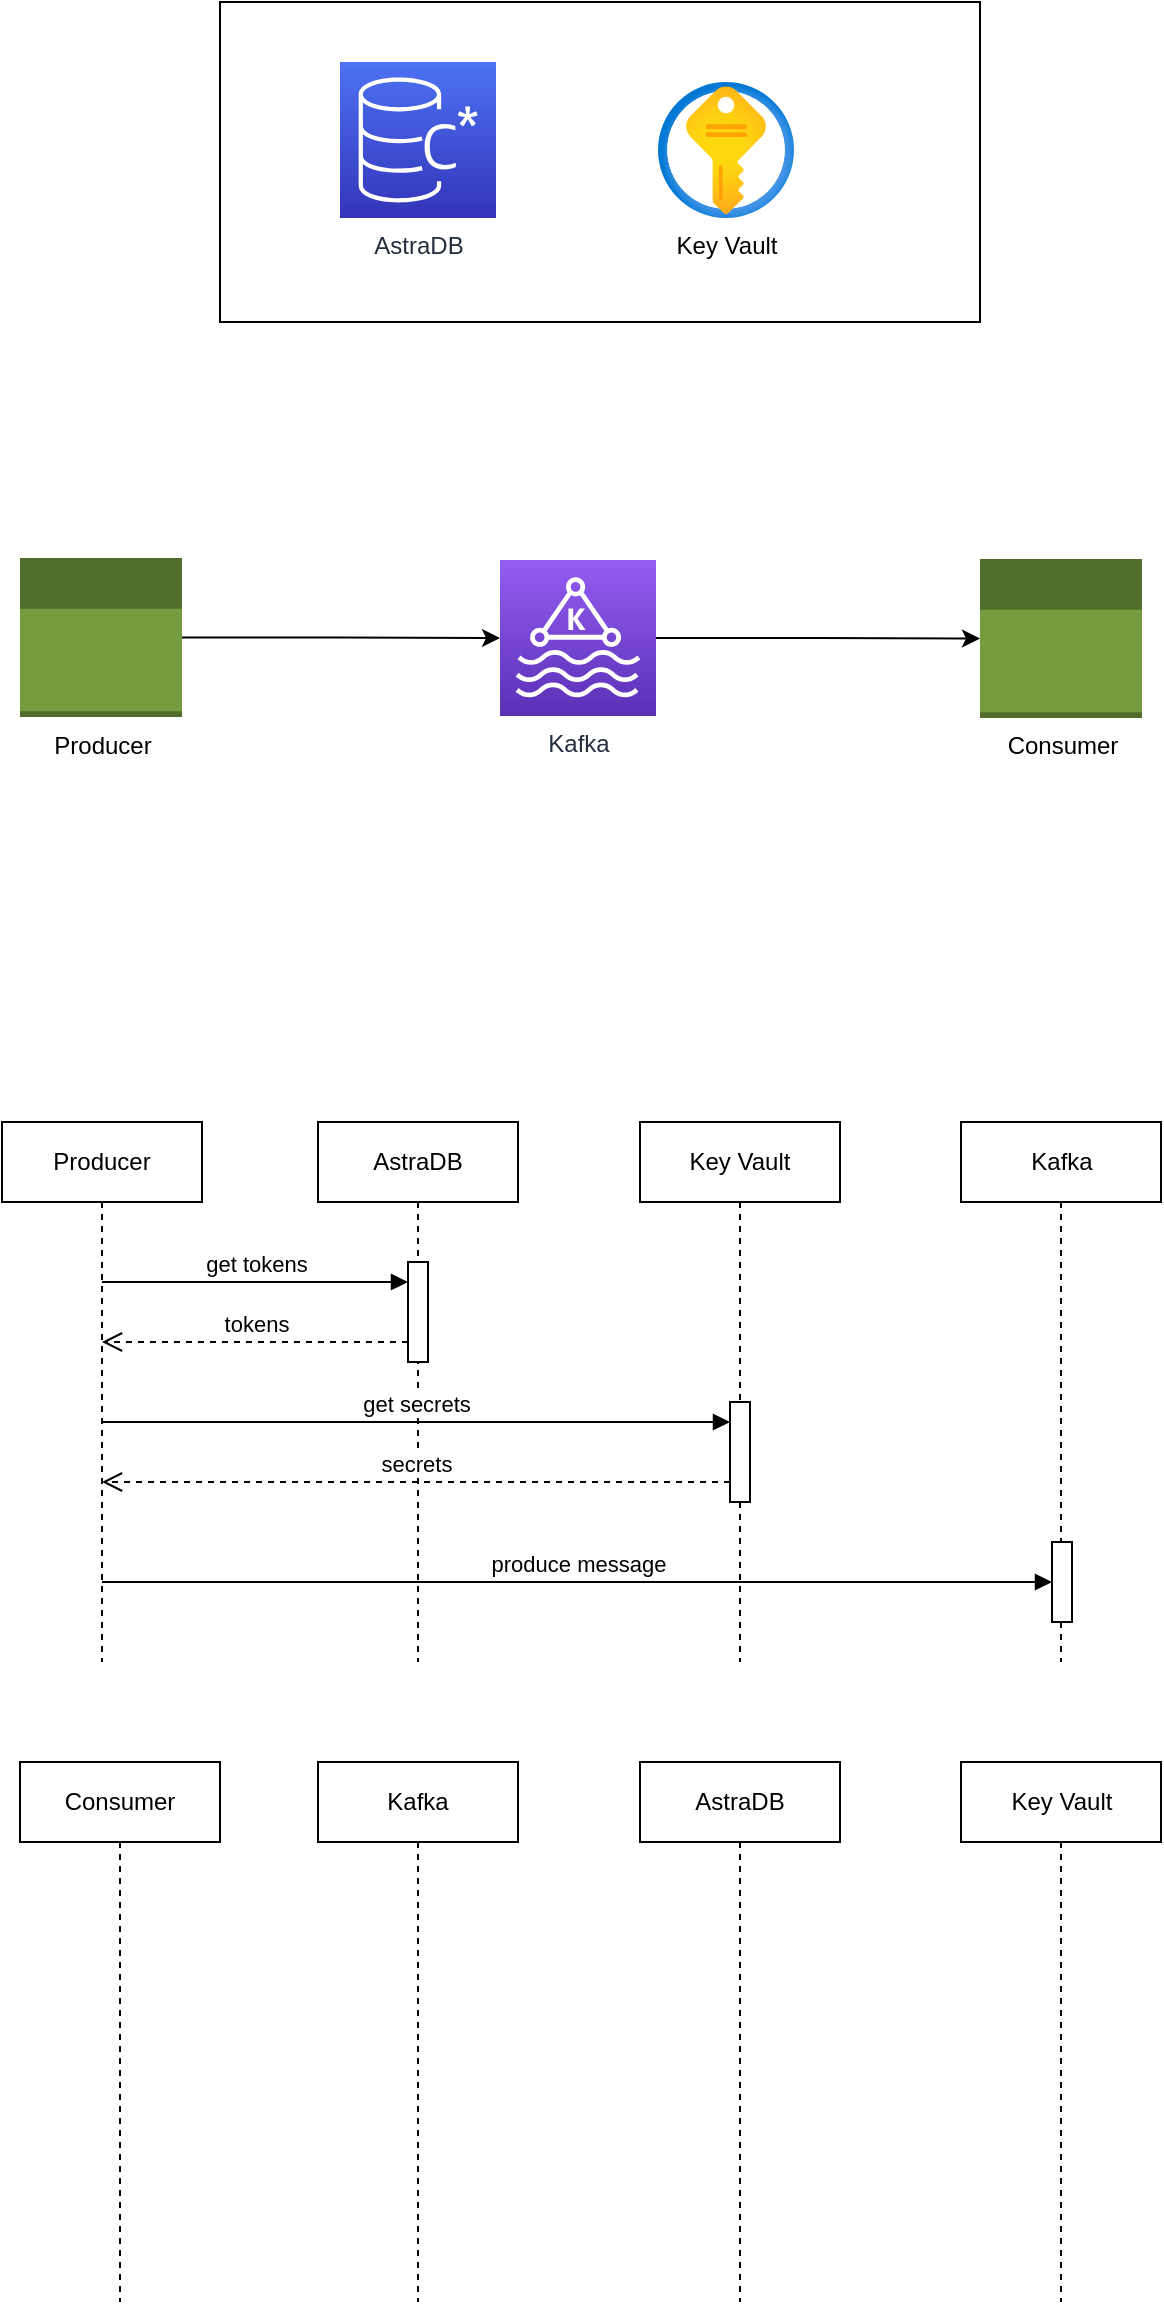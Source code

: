 <mxfile version="21.4.0" type="github">
  <diagram name="Page-1" id="pmoyyD1UTvwdsH77ybAz">
    <mxGraphModel dx="1901" dy="1753" grid="1" gridSize="10" guides="1" tooltips="1" connect="1" arrows="1" fold="1" page="1" pageScale="1" pageWidth="850" pageHeight="1100" math="0" shadow="0">
      <root>
        <mxCell id="0" />
        <mxCell id="1" parent="0" />
        <mxCell id="hNq2I7qgFD3l3yb3QR5O-10" value="" style="rounded=0;whiteSpace=wrap;html=1;" vertex="1" parent="1">
          <mxGeometry x="220" y="-100" width="380" height="160" as="geometry" />
        </mxCell>
        <mxCell id="hNq2I7qgFD3l3yb3QR5O-13" style="edgeStyle=orthogonalEdgeStyle;rounded=0;orthogonalLoop=1;jettySize=auto;html=1;exitX=1;exitY=0.5;exitDx=0;exitDy=0;exitPerimeter=0;" edge="1" parent="1" source="hNq2I7qgFD3l3yb3QR5O-1" target="hNq2I7qgFD3l3yb3QR5O-4">
          <mxGeometry relative="1" as="geometry" />
        </mxCell>
        <mxCell id="hNq2I7qgFD3l3yb3QR5O-1" value="Kafka" style="sketch=0;points=[[0,0,0],[0.25,0,0],[0.5,0,0],[0.75,0,0],[1,0,0],[0,1,0],[0.25,1,0],[0.5,1,0],[0.75,1,0],[1,1,0],[0,0.25,0],[0,0.5,0],[0,0.75,0],[1,0.25,0],[1,0.5,0],[1,0.75,0]];outlineConnect=0;fontColor=#232F3E;gradientColor=#945DF2;gradientDirection=north;fillColor=#5A30B5;strokeColor=#ffffff;dashed=0;verticalLabelPosition=bottom;verticalAlign=top;align=center;html=1;fontSize=12;fontStyle=0;aspect=fixed;shape=mxgraph.aws4.resourceIcon;resIcon=mxgraph.aws4.managed_streaming_for_kafka;" vertex="1" parent="1">
          <mxGeometry x="360" y="179" width="78" height="78" as="geometry" />
        </mxCell>
        <mxCell id="hNq2I7qgFD3l3yb3QR5O-2" value="Key Vault" style="image;aspect=fixed;html=1;points=[];align=center;fontSize=12;image=img/lib/azure2/security/Key_Vaults.svg;" vertex="1" parent="1">
          <mxGeometry x="439" y="-60" width="68" height="68" as="geometry" />
        </mxCell>
        <mxCell id="hNq2I7qgFD3l3yb3QR5O-4" value="Consumer" style="outlineConnect=0;dashed=0;verticalLabelPosition=bottom;verticalAlign=top;align=center;html=1;shape=mxgraph.aws3.apps;fillColor=#759C3E;gradientColor=none;" vertex="1" parent="1">
          <mxGeometry x="600" y="178.5" width="81" height="79.5" as="geometry" />
        </mxCell>
        <mxCell id="hNq2I7qgFD3l3yb3QR5O-12" style="edgeStyle=orthogonalEdgeStyle;rounded=0;orthogonalLoop=1;jettySize=auto;html=1;" edge="1" parent="1" source="hNq2I7qgFD3l3yb3QR5O-5" target="hNq2I7qgFD3l3yb3QR5O-1">
          <mxGeometry relative="1" as="geometry" />
        </mxCell>
        <mxCell id="hNq2I7qgFD3l3yb3QR5O-5" value="Producer" style="outlineConnect=0;dashed=0;verticalLabelPosition=bottom;verticalAlign=top;align=center;html=1;shape=mxgraph.aws3.apps;fillColor=#759C3E;gradientColor=none;" vertex="1" parent="1">
          <mxGeometry x="120" y="178" width="81" height="79.5" as="geometry" />
        </mxCell>
        <mxCell id="hNq2I7qgFD3l3yb3QR5O-6" value="AstraDB" style="sketch=0;points=[[0,0,0],[0.25,0,0],[0.5,0,0],[0.75,0,0],[1,0,0],[0,1,0],[0.25,1,0],[0.5,1,0],[0.75,1,0],[1,1,0],[0,0.25,0],[0,0.5,0],[0,0.75,0],[1,0.25,0],[1,0.5,0],[1,0.75,0]];outlineConnect=0;fontColor=#232F3E;gradientColor=#4D72F3;gradientDirection=north;fillColor=#3334B9;strokeColor=#ffffff;dashed=0;verticalLabelPosition=bottom;verticalAlign=top;align=center;html=1;fontSize=12;fontStyle=0;aspect=fixed;shape=mxgraph.aws4.resourceIcon;resIcon=mxgraph.aws4.managed_apache_cassandra_service;" vertex="1" parent="1">
          <mxGeometry x="280" y="-70" width="78" height="78" as="geometry" />
        </mxCell>
        <mxCell id="hNq2I7qgFD3l3yb3QR5O-14" value="Producer" style="shape=umlLifeline;perimeter=lifelinePerimeter;whiteSpace=wrap;html=1;container=1;dropTarget=0;collapsible=0;recursiveResize=0;outlineConnect=0;portConstraint=eastwest;newEdgeStyle={&quot;edgeStyle&quot;:&quot;elbowEdgeStyle&quot;,&quot;elbow&quot;:&quot;vertical&quot;,&quot;curved&quot;:0,&quot;rounded&quot;:0};" vertex="1" parent="1">
          <mxGeometry x="111" y="460" width="100" height="270" as="geometry" />
        </mxCell>
        <mxCell id="hNq2I7qgFD3l3yb3QR5O-15" value="AstraDB" style="shape=umlLifeline;perimeter=lifelinePerimeter;whiteSpace=wrap;html=1;container=1;dropTarget=0;collapsible=0;recursiveResize=0;outlineConnect=0;portConstraint=eastwest;newEdgeStyle={&quot;edgeStyle&quot;:&quot;elbowEdgeStyle&quot;,&quot;elbow&quot;:&quot;vertical&quot;,&quot;curved&quot;:0,&quot;rounded&quot;:0};" vertex="1" parent="1">
          <mxGeometry x="269" y="460" width="100" height="270" as="geometry" />
        </mxCell>
        <mxCell id="hNq2I7qgFD3l3yb3QR5O-18" value="" style="html=1;points=[];perimeter=orthogonalPerimeter;outlineConnect=0;targetShapes=umlLifeline;portConstraint=eastwest;newEdgeStyle={&quot;edgeStyle&quot;:&quot;elbowEdgeStyle&quot;,&quot;elbow&quot;:&quot;vertical&quot;,&quot;curved&quot;:0,&quot;rounded&quot;:0};" vertex="1" parent="hNq2I7qgFD3l3yb3QR5O-15">
          <mxGeometry x="45" y="70" width="10" height="50" as="geometry" />
        </mxCell>
        <mxCell id="hNq2I7qgFD3l3yb3QR5O-16" value="Key Vault" style="shape=umlLifeline;perimeter=lifelinePerimeter;whiteSpace=wrap;html=1;container=1;dropTarget=0;collapsible=0;recursiveResize=0;outlineConnect=0;portConstraint=eastwest;newEdgeStyle={&quot;edgeStyle&quot;:&quot;elbowEdgeStyle&quot;,&quot;elbow&quot;:&quot;vertical&quot;,&quot;curved&quot;:0,&quot;rounded&quot;:0};" vertex="1" parent="1">
          <mxGeometry x="430" y="460" width="100" height="270" as="geometry" />
        </mxCell>
        <mxCell id="hNq2I7qgFD3l3yb3QR5O-21" value="" style="html=1;points=[];perimeter=orthogonalPerimeter;outlineConnect=0;targetShapes=umlLifeline;portConstraint=eastwest;newEdgeStyle={&quot;edgeStyle&quot;:&quot;elbowEdgeStyle&quot;,&quot;elbow&quot;:&quot;vertical&quot;,&quot;curved&quot;:0,&quot;rounded&quot;:0};" vertex="1" parent="hNq2I7qgFD3l3yb3QR5O-16">
          <mxGeometry x="45" y="140" width="10" height="50" as="geometry" />
        </mxCell>
        <mxCell id="hNq2I7qgFD3l3yb3QR5O-17" value="Kafka" style="shape=umlLifeline;perimeter=lifelinePerimeter;whiteSpace=wrap;html=1;container=1;dropTarget=0;collapsible=0;recursiveResize=0;outlineConnect=0;portConstraint=eastwest;newEdgeStyle={&quot;edgeStyle&quot;:&quot;elbowEdgeStyle&quot;,&quot;elbow&quot;:&quot;vertical&quot;,&quot;curved&quot;:0,&quot;rounded&quot;:0};" vertex="1" parent="1">
          <mxGeometry x="590.5" y="460" width="100" height="270" as="geometry" />
        </mxCell>
        <mxCell id="hNq2I7qgFD3l3yb3QR5O-28" value="" style="html=1;points=[];perimeter=orthogonalPerimeter;outlineConnect=0;targetShapes=umlLifeline;portConstraint=eastwest;newEdgeStyle={&quot;edgeStyle&quot;:&quot;elbowEdgeStyle&quot;,&quot;elbow&quot;:&quot;vertical&quot;,&quot;curved&quot;:0,&quot;rounded&quot;:0};" vertex="1" parent="hNq2I7qgFD3l3yb3QR5O-17">
          <mxGeometry x="45.5" y="210" width="10" height="40" as="geometry" />
        </mxCell>
        <mxCell id="hNq2I7qgFD3l3yb3QR5O-19" value="get tokens" style="html=1;verticalAlign=bottom;endArrow=block;edgeStyle=elbowEdgeStyle;elbow=vertical;curved=0;rounded=0;" edge="1" target="hNq2I7qgFD3l3yb3QR5O-18" parent="1" source="hNq2I7qgFD3l3yb3QR5O-14">
          <mxGeometry relative="1" as="geometry">
            <mxPoint x="244" y="530" as="sourcePoint" />
            <Array as="points">
              <mxPoint x="220" y="540" />
            </Array>
          </mxGeometry>
        </mxCell>
        <mxCell id="hNq2I7qgFD3l3yb3QR5O-20" value="tokens" style="html=1;verticalAlign=bottom;endArrow=open;dashed=1;endSize=8;edgeStyle=elbowEdgeStyle;elbow=vertical;curved=0;rounded=0;" edge="1" source="hNq2I7qgFD3l3yb3QR5O-18" parent="1" target="hNq2I7qgFD3l3yb3QR5O-14">
          <mxGeometry relative="1" as="geometry">
            <mxPoint x="244" y="605" as="targetPoint" />
            <Array as="points">
              <mxPoint x="270" y="570" />
            </Array>
          </mxGeometry>
        </mxCell>
        <mxCell id="hNq2I7qgFD3l3yb3QR5O-22" value="get secrets" style="html=1;verticalAlign=bottom;endArrow=block;edgeStyle=elbowEdgeStyle;elbow=vertical;curved=0;rounded=0;" edge="1" target="hNq2I7qgFD3l3yb3QR5O-21" parent="1" source="hNq2I7qgFD3l3yb3QR5O-14">
          <mxGeometry relative="1" as="geometry">
            <mxPoint x="405" y="600" as="sourcePoint" />
            <Array as="points">
              <mxPoint x="400" y="610" />
            </Array>
          </mxGeometry>
        </mxCell>
        <mxCell id="hNq2I7qgFD3l3yb3QR5O-23" value="secrets" style="html=1;verticalAlign=bottom;endArrow=open;dashed=1;endSize=8;edgeStyle=elbowEdgeStyle;elbow=vertical;curved=0;rounded=0;" edge="1" source="hNq2I7qgFD3l3yb3QR5O-21" parent="1" target="hNq2I7qgFD3l3yb3QR5O-14">
          <mxGeometry relative="1" as="geometry">
            <mxPoint x="405" y="675" as="targetPoint" />
            <Array as="points">
              <mxPoint x="400" y="640" />
            </Array>
          </mxGeometry>
        </mxCell>
        <mxCell id="hNq2I7qgFD3l3yb3QR5O-30" value="produce message" style="html=1;verticalAlign=bottom;endArrow=block;edgeStyle=elbowEdgeStyle;elbow=vertical;curved=0;rounded=0;" edge="1" parent="1" source="hNq2I7qgFD3l3yb3QR5O-14" target="hNq2I7qgFD3l3yb3QR5O-28">
          <mxGeometry width="80" relative="1" as="geometry">
            <mxPoint x="210" y="680" as="sourcePoint" />
            <mxPoint x="290" y="680" as="targetPoint" />
          </mxGeometry>
        </mxCell>
        <mxCell id="hNq2I7qgFD3l3yb3QR5O-31" value="Consumer" style="shape=umlLifeline;perimeter=lifelinePerimeter;whiteSpace=wrap;html=1;container=1;dropTarget=0;collapsible=0;recursiveResize=0;outlineConnect=0;portConstraint=eastwest;newEdgeStyle={&quot;edgeStyle&quot;:&quot;elbowEdgeStyle&quot;,&quot;elbow&quot;:&quot;vertical&quot;,&quot;curved&quot;:0,&quot;rounded&quot;:0};" vertex="1" parent="1">
          <mxGeometry x="120" y="780" width="100" height="270" as="geometry" />
        </mxCell>
        <mxCell id="hNq2I7qgFD3l3yb3QR5O-32" value="Kafka" style="shape=umlLifeline;perimeter=lifelinePerimeter;whiteSpace=wrap;html=1;container=1;dropTarget=0;collapsible=0;recursiveResize=0;outlineConnect=0;portConstraint=eastwest;newEdgeStyle={&quot;edgeStyle&quot;:&quot;elbowEdgeStyle&quot;,&quot;elbow&quot;:&quot;vertical&quot;,&quot;curved&quot;:0,&quot;rounded&quot;:0};" vertex="1" parent="1">
          <mxGeometry x="269" y="780" width="100" height="270" as="geometry" />
        </mxCell>
        <mxCell id="hNq2I7qgFD3l3yb3QR5O-34" value="AstraDB" style="shape=umlLifeline;perimeter=lifelinePerimeter;whiteSpace=wrap;html=1;container=1;dropTarget=0;collapsible=0;recursiveResize=0;outlineConnect=0;portConstraint=eastwest;newEdgeStyle={&quot;edgeStyle&quot;:&quot;elbowEdgeStyle&quot;,&quot;elbow&quot;:&quot;vertical&quot;,&quot;curved&quot;:0,&quot;rounded&quot;:0};" vertex="1" parent="1">
          <mxGeometry x="430" y="780" width="100" height="270" as="geometry" />
        </mxCell>
        <mxCell id="hNq2I7qgFD3l3yb3QR5O-36" value="Key Vault" style="shape=umlLifeline;perimeter=lifelinePerimeter;whiteSpace=wrap;html=1;container=1;dropTarget=0;collapsible=0;recursiveResize=0;outlineConnect=0;portConstraint=eastwest;newEdgeStyle={&quot;edgeStyle&quot;:&quot;elbowEdgeStyle&quot;,&quot;elbow&quot;:&quot;vertical&quot;,&quot;curved&quot;:0,&quot;rounded&quot;:0};" vertex="1" parent="1">
          <mxGeometry x="590.5" y="780" width="100" height="270" as="geometry" />
        </mxCell>
      </root>
    </mxGraphModel>
  </diagram>
</mxfile>
